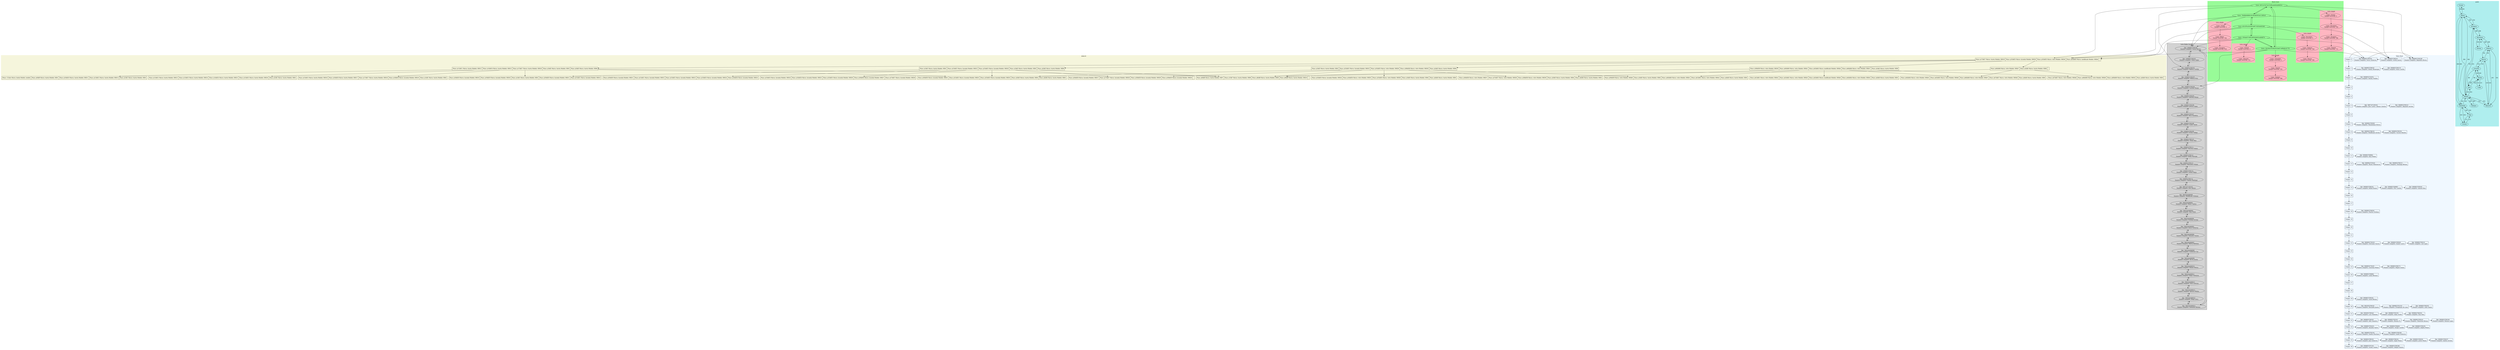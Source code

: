 digraph BlockChain{
subgraph cluster_hash{
style = filled
color=aliceblue
label="Tabla Hash"
0 [ shape = box label = "Origen: 0" ]
0 -> "3000853708101"
"3000853708101" [shape = box label = "Dpi: 3000853708101
Nombre completo: Surely Juarez"]
"3000853708101" -> "3000853700701"
"3000853700701" [shape = box label = "Dpi: 3000853700701
Nombre completo: Oscar Gutierrez"]
"3000853700701" -> "3000853700109"
"3000853700109" [shape = box label = "Dpi: 3000853700109
Nombre completo: Alejandra Rivera"]
{rank = same; 0; "3000853708101"; "3000853700701"; "3000853700109"; }
0 -> 1
1 [ shape = box label = "Origen: 1" ]
1 -> "3000853709101"
"3000853709101" [shape = box label = "Dpi: 3000853709101
Nombre completo: Ashley Boanerges"]
"3000853709101" -> "3000853700110"
"3000853700110" [shape = box label = "Dpi: 3000853700110
Nombre completo: Paola Castillo"]
{rank = same; 1; "3000853709101"; "3000853700110"; }
1 -> 2
2 [ shape = box label = "Origen: 2" ]
2 -> "3000853710101"
"3000853710101" [shape = box label = "Dpi: 3000853710101
Nombre completo: Shirley Pinillos"]
{rank = same; 2; "3000853710101"; }
2 -> 3
3 [ shape = box label = "Origen: 3" ]
3 -> 4
4 [ shape = box label = "Origen: 4" ]
4 -> 5
5 [ shape = box label = "Origen: 5" ]
5 -> "2897107230101"
"2897107230101" [shape = box label = "Dpi: 2897107230101
Nombre completo: Jose Carlos I Alonzo Colocho"]
"2897107230101" -> "3000853700151"
"3000853700151" [shape = box label = "Dpi: 3000853700151
Nombre completo: Alejandro Arriola"]
{rank = same; 5; "2897107230101"; "3000853700151"; }
5 -> 6
6 [ shape = box label = "Origen: 6" ]
6 -> 7
7 [ shape = box label = "Origen: 7" ]
7 -> "3000853700301"
"3000853700301" [shape = box label = "Dpi: 3000853700301
Nombre completo: Maximiliano Rivera"]
{rank = same; 7; "3000853700301"; }
7 -> 8
8 [ shape = box label = "Origen: 8" ]
8 -> "3000853790101"
"3000853790101" [shape = box label = "Dpi: 3000853790101
Nombre completo: Modificado Arriola"]
"3000853790101" -> "3000853700191"
"3000853700191" [shape = box label = "Dpi: 3000853700191
Nombre completo: Ulysses Benitez"]
{rank = same; 8; "3000853790101"; "3000853700191"; }
8 -> 9
9 [ shape = box label = "Origen: 9" ]
9 -> 10
10 [ shape = box label = "Origen: 10" ]
10 -> 11
11 [ shape = box label = "Origen: 11" ]
11 -> "3000853700601"
"3000853700601" [shape = box label = "Dpi: 3000853700601
Nombre completo: Raul Pelaez"]
{rank = same; 11; "3000853700601"; }
11 -> 12
12 [ shape = box label = "Origen: 12" ]
12 -> "3000853720101"
"3000853720101" [shape = box label = "Dpi: 3000853720101
Nombre completo: Mynor Montserrat"]
"3000853720101" -> "3000853700121"
"3000853700121" [shape = box label = "Dpi: 3000853700121
Nombre completo: Dominga Retana"]
{rank = same; 12; "3000853720101"; "3000853700121"; }
12 -> 13
13 [ shape = box label = "Origen: 13" ]
13 -> 14
14 [ shape = box label = "Origen: 14" ]
14 -> 15
15 [ shape = box label = "Origen: 15" ]
15 -> "3000853760101"
"3000853760101" [shape = box label = "Dpi: 3000853760101
Nombre completo: Rafael Ruano"]
"3000853760101" -> "3000853700901"
"3000853700901" [shape = box label = "Dpi: 3000853700901
Nombre completo: Flor Castillo"]
"3000853700901" -> "3000853700161"
"3000853700161" [shape = box label = "Dpi: 3000853700161
Nombre completo: Samuel Ruiz"]
{rank = same; 15; "3000853760101"; "3000853700901"; "3000853700161"; }
15 -> 16
16 [ shape = box label = "Origen: 16" ]
16 -> 17
17 [ shape = box label = "Origen: 17" ]
17 -> 18
18 [ shape = box label = "Origen: 18" ]
18 -> "3000853700201"
"3000853700201" [shape = box label = "Dpi: 3000853700201
Nombre completo: Pancho Orellana"]
{rank = same; 18; "3000853700201"; }
18 -> 19
19 [ shape = box label = "Origen: 19" ]
19 -> 20
20 [ shape = box label = "Origen: 20" ]
20 -> 21
21 [ shape = box label = "Origen: 21" ]
21 -> 22
22 [ shape = box label = "Origen: 22" ]
22 -> "3000853730101"
"3000853730101" [shape = box label = "Dpi: 3000853730101
Nombre completo: Geovanni Chavez"]
"3000853730101" -> "3000853700501"
"3000853700501" [shape = box label = "Dpi: 3000853700501
Nombre completo: Daniel Castro"]
"3000853700501" -> "3000853700131"
"3000853700131" [shape = box label = "Dpi: 3000853700131
Nombre completo: Luli Lopez"]
{rank = same; 22; "3000853730101"; "3000853700501"; "3000853700131"; }
22 -> 23
23 [ shape = box label = "Origen: 23" ]
23 -> 24
24 [ shape = box label = "Origen: 24" ]
24 -> 25
25 [ shape = box label = "Origen: 25" ]
25 -> "3000853770101"
"3000853770101" [shape = box label = "Dpi: 3000853770101
Nombre completo: Christian Pelaez"]
"3000853770101" -> "3000853700171"
"3000853700171" [shape = box label = "Dpi: 3000853700171
Nombre completo: Miguel Gomez"]
{rank = same; 25; "3000853770101"; "3000853700171"; }
25 -> 26
26 [ shape = box label = "Origen: 26" ]
26 -> "3000853700801"
"3000853700801" [shape = box label = "Dpi: 3000853700801
Nombre completo: Linda Retana2"]
{rank = same; 26; "3000853700801"; }
26 -> 27
27 [ shape = box label = "Origen: 27" ]
27 -> 28
28 [ shape = box label = "Origen: 28" ]
28 -> 29
29 [ shape = box label = "Origen: 29" ]
29 -> "3000853700101"
"3000853700101" [shape = box label = "Dpi: 3000853700101
Nombre completo: Susel Retana"]
{rank = same; 29; "3000853700101"; }
29 -> 30
30 [ shape = box label = "Origen: 30" ]
30 -> "3001853700101"
"3001853700101" [shape = box label = "Dpi: 3001853700101
Nombre completo: Hernaldo Juarez"]
"3001853700101" -> "3000853701101"
"3000853701101" [shape = box label = "Dpi: 3000853701101
Nombre completo: Estephanie De Leon"]
"3000853701101" -> "3000853700102"
"3000853700102" [shape = box label = "Dpi: 3000853700102
Nombre completo: Leila Gomez"]
{rank = same; 30; "3001853700101"; "3000853701101"; "3000853700102"; }
30 -> 31
31 [ shape = box label = "Origen: 31" ]
31 -> "3002853700101"
"3002853700101" [shape = box label = "Dpi: 3002853700101
Nombre completo: Luis Filomeno"]
"3002853700101" -> "3000853702101"
"3000853702101" [shape = box label = "Dpi: 3000853702101
Nombre completo: Alany Ixchel"]
"3000853702101" -> "3000853700103"
"3000853700103" [shape = box label = "Dpi: 3000853700103
Nombre completo: Emy Ruiz"]
{rank = same; 31; "3002853700101"; "3000853702101"; "3000853700103"; }
31 -> 32
32 [ shape = box label = "Origen: 32" ]
32 -> "3000853740101"
"3000853740101" [shape = box label = "Dpi: 3000853740101
Nombre completo: Alex Sanabria"]
"3000853740101" -> "3000853703101"
"3000853703101" [shape = box label = "Dpi: 3000853703101
Nombre completo: Roxana Pu"]
"3000853703101" -> "3000853700141"
"3000853700141" [shape = box label = "Dpi: 3000853700141
Nombre completo: Sebastian Retana"]
"3000853700141" -> "3000853700104"
"3000853700104" [shape = box label = "Dpi: 3000853700104
Nombre completo: Roxana Lopez"]
{rank = same; 32; "3000853740101"; "3000853703101"; "3000853700141"; "3000853700104"; }
32 -> 33
33 [ shape = box label = "Origen: 33" ]
33 -> "3000853704101"
"3000853704101" [shape = box label = "Dpi: 3000853704101
Nombre completo: Amanda Taylor"]
"3000853704101" -> "3000853700401"
"3000853700401" [shape = box label = "Dpi: 3000853700401
Nombre completo: Sergio Castillo"]
"3000853700401" -> "3000853700105"
"3000853700105" [shape = box label = "Dpi: 3000853700105
Nombre completo: Angela Pelaez"]
{rank = same; 33; "3000853704101"; "3000853700401"; "3000853700105"; }
33 -> 34
34 [ shape = box label = "Origen: 34" ]
34 -> "3000853705101"
"3000853705101" [shape = box label = "Dpi: 3000853705101
Nombre completo: Sandra Martinez"]
"3000853705101" -> "3000853700106"
"3000853700106" [shape = box label = "Dpi: 3000853700106
Nombre completo: Isabel Gutierrez"]
{rank = same; 34; "3000853705101"; "3000853700106"; }
34 -> 35
35 [ shape = box label = "Origen: 35" ]
35 -> "3000853780101"
"3000853780101" [shape = box label = "Dpi: 3000853780101
Nombre completo: Jian Gutierrez"]
"3000853780101" -> "3000853706101"
"3000853706101" [shape = box label = "Dpi: 3000853706101
Nombre completo: Angel Pelaez"]
"3000853706101" -> "3000853700181"
"3000853700181" [shape = box label = "Dpi: 3000853700181
Nombre completo: Javier Pelaez"]
"3000853700181" -> "3000853700107"
"3000853700107" [shape = box label = "Dpi: 3000853700107
Nombre completo: Andrea Arriola"]
{rank = same; 35; "3000853780101"; "3000853706101"; "3000853700181"; "3000853700107"; }
35 -> 36
36 [ shape = box label = "Origen: 36" ]
36 -> "3000853707101"
"3000853707101" [shape = box label = "Dpi: 3000853707101
Nombre completo: Susely Gomez"]
"3000853707101" -> "3000853700108"
"3000853700108" [shape = box label = "Dpi: 3000853700108
Nombre completo: Abigail Solares"]
{rank = same; 36; "3000853707101"; "3000853700108"; }
}
subgraph cluster_doble{
style=filled
label="Lista Doble Circular"
Color=aquamarine
"1000853700100" [label = "Dpi: 1000853700100
Nombre completo: Susan Retana"]
"1000853700100" -> "1000853700101"
"1000853700101" [label = "Dpi: 1000853700101
Nombre completo: Sonia Lopez"]
"1000853700101" -> "1000853700102"
"1000853700102" [label = "Dpi: 1000853700102
Nombre completo: Rebeca Castillo"]
"1000853700102" -> "1000853700103"
"1000853700103" [label = "Dpi: 1000853700103
Nombre completo: Melissa Pirir"]
"1000853700103" -> "1000853700104"
"1000853700104" [label = "Dpi: 1000853700104
Nombre completo: Lourdes Ruano"]
"1000853700104" -> "1000853700105"
"1000853700105" [label = "Dpi: 1000853700105
Nombre completo: Gabriela Pelaez"]
"1000853700105" -> "1000853700106"
"1000853700106" [label = "Dpi: 1000853700106
Nombre completo: Jessica Lopez"]
"1000853700106" -> "1000853700107"
"1000853700107" [label = "Dpi: 1000853700107
Nombre completo: Rosa Sanabria"]
"1000853700107" -> "1000853700108"
"1000853700108" [label = "Dpi: 1000853700108
Nombre completo: Isabel Taylor"]
"1000853700108" -> "1000853700109"
"1000853700109" [label = "Dpi: 1000853700109
Nombre completo: Evelyn Vallejo"]
"1000853700109" -> "1000853700110"
"1000853700110" [label = "Dpi: 1000853700110
Nombre completo: Sindy Ruiz"]
"1000853700110" -> "1000853700111"
"1000853700111" [label = "Dpi: 1000853700111
Nombre completo: Marcela Gomez"]
"1000853700111" -> "1000853700112"
"1000853700112" [label = "Dpi: 1000853700112
Nombre completo: Heidy Hurtado"]
"1000853700112" -> "1000853700113"
"1000853700113" [label = "Dpi: 1000853700113
Nombre completo: Alexandra Solano"]
"1000853700113" -> "1000853700114"
"1000853700114" [label = "Dpi: 1000853700114
Nombre completo: Leonor Rojas"]
"1000853700114" -> "1000853700115"
"1000853700115" [label = "Dpi: 1000853700115
Nombre completo: Fabiola Madrigal"]
"1000853700115" -> "2897107230102"
"2897107230102" [label = "Dpi: 2897107230102
Nombre completo: Jose Alonzo"]
"2897107230102" -> "7805544360000"
"7805544360000" [label = "Dpi: 7805544360000
Nombre completo: Modificado Ordonez"]
"7805544360000" -> "7805544360002"
"7805544360002" [label = "Dpi: 7805544360002
Nombre completo: Henry Galicia"]
"7805544360002" -> "7805544360003"
"7805544360003" [label = "Dpi: 7805544360003
Nombre completo: Alan Donis"]
"7805544360003" -> "7805544360004"
"7805544360004" [label = "Dpi: 7805544360004
Nombre completo: Esteban Arriola"]
"7805544360004" -> "7805544360005"
"7805544360005" [label = "Dpi: 7805544360005
Nombre completo: Josue Gutierrez"]
"7805544360005" -> "7805544360006"
"7805544360006" [label = "Dpi: 7805544360006
Nombre completo: Eduardo Chavez"]
"7805544360006" -> "7805544360007"
"7805544360007" [label = "Dpi: 7805544360007
Nombre completo: Melvin Belteton"]
"7805544360007" -> "7805544360008"
"7805544360008" [label = "Dpi: 7805544360008
Nombre completo: Guillermo Cux"]
"7805544360008" -> "7805544360009"
"7805544360009" [label = "Dpi: 7805544360009
Nombre completo: Byron Juarez"]
"7805544360009" -> "7805544360010"
"7805544360010" [label = "Dpi: 7805544360010
Nombre completo: Mainor Rivera"]
"7805544360010" -> "7805544360011"
"7805544360011" [label = "Dpi: 7805544360011
Nombre completo: Edgar Samayoa"]
"7805544360011" -> "7805544360012"
"7805544360012" [label = "Dpi: 7805544360012
Nombre completo: Yerit Guevara"]
"7805544360012" -> "7805544360013"
"7805544360013" [label = "Dpi: 7805544360013
Nombre completo: Ignacio Molina"]
"7805544360013" -> "7805544360014"
"7805544360014" [label = "Dpi: 7805544360014
Nombre completo: Diego Leiva"]
"7805544360014" -> "7805544360015"
"7805544360015" [label = "Dpi: 7805544360015
Nombre completo: Leonardo Moreno"]
"7805544360015" -> "1000853700100"
"1000853700100" -> "7805544360015"
"7805544360015" -> "7805544360014"
"7805544360014" -> "7805544360013"
"7805544360013" -> "7805544360012"
"7805544360012" -> "7805544360011"
"7805544360011" -> "7805544360010"
"7805544360010" -> "7805544360009"
"7805544360009" -> "7805544360008"
"7805544360008" -> "7805544360007"
"7805544360007" -> "7805544360006"
"7805544360006" -> "7805544360005"
"7805544360005" -> "7805544360004"
"7805544360004" -> "7805544360003"
"7805544360003" -> "7805544360002"
"7805544360002" -> "7805544360000"
"7805544360000" -> "2897107230102"
"2897107230102" -> "1000853700115"
"1000853700115" -> "1000853700114"
"1000853700114" -> "1000853700113"
"1000853700113" -> "1000853700112"
"1000853700112" -> "1000853700111"
"1000853700111" -> "1000853700110"
"1000853700110" -> "1000853700109"
"1000853700109" -> "1000853700108"
"1000853700108" -> "1000853700107"
"1000853700107" -> "1000853700106"
"1000853700106" -> "1000853700105"
"1000853700105" -> "1000853700104"
"1000853700104" -> "1000853700103"
"1000853700103" -> "1000853700102"
"1000853700102" -> "1000853700101"
"1000853700101" -> "1000853700100"
}
subgraph cluster_arbolB{
style=filled
label="Arbol B"
color=beige
"Estructuras.NodoAB@6e7bb75b" [shape = record label = "<p17lAf17>Placa: p17lAf17
 Marca: toyota
 Modelo: MM18|<p25lAf25>Placa: p25lAf25
 Marca: hyundai
 Modelo: MM26|<p35lAf35>Placa: p35lAf35
 Marca: volvo
 Modelo: MM36|<p43lAf43>Placa: p43lAf43
 Marca: modificado
 Modelo: MM44|"]
"Estructuras.NodoAB@6e7bb75b" -> "Estructuras.NodoAB@27527abb"
"Estructuras.NodoAB@27527abb" [shape = record label = "<p11lAf11>Placa: p11lAf11
 Marca: toyota
 Modelo: MM12|<p14lAf14>Placa: p14lAf14
 Marca: toyota
 Modelo: MM15|<p17lAf17>Placa: p17lAf17
 Marca: toyota
 Modelo: MM18|<p2lAf2>Placa: p2lAf2
 Marca: toyota
 Modelo: MM3|<p5lAf5>Placa: p5lAf5
 Marca: toyota
 Modelo: MM6"]
"Estructuras.NodoAB@27527abb" -> "Estructuras.NodoAB@34fcfa0d"
"Estructuras.NodoAB@34fcfa0d" [shape = record label = "<123abc>Placa: 123abc
 Marca: honda
 Modelo: modelo|<p0lAf0>Placa: p0lAf0
 Marca: toyota
 Modelo: MM1|<p10lAf10>Placa: p10lAf10
 Marca: toyota
 Modelo: MM11|<p12lAf12>Placa: p12lAf12
 Marca: toyota
 Modelo: MM13|<p1lAf1>Placa: p1lAf1
 Marca: toyota
 Modelo: MM2"]
"Estructuras.NodoAB@27527abb" -> "Estructuras.NodoAB@20fc1226"
"Estructuras.NodoAB@20fc1226" [shape = record label = "<p12lAf12>Placa: p12lAf12
 Marca: toyota
 Modelo: MM13|<p13lAf13>Placa: p13lAf13
 Marca: toyota
 Modelo: MM14|<p14lAf14>Placa: p14lAf14
 Marca: toyota
 Modelo: MM15|<p15lAf15>Placa: p15lAf15
 Marca: toyota
 Modelo: MM16|<p1lAf1>Placa: p1lAf1
 Marca: toyota
 Modelo: MM2"]
"Estructuras.NodoAB@27527abb" -> "Estructuras.NodoAB@138eb80d"
"Estructuras.NodoAB@138eb80d" [shape = record label = "<p15lAf15>Placa: p15lAf15
 Marca: toyota
 Modelo: MM16|<p16lAf16>Placa: p16lAf16
 Marca: toyota
 Modelo: MM17|<p17lAf17>Placa: p17lAf17
 Marca: toyota
 Modelo: MM18|<p18lAf18>Placa: p18lAf18
 Marca: hyundai
 Modelo: MM19|<p1lAf1>Placa: p1lAf1
 Marca: toyota
 Modelo: MM2"]
"Estructuras.NodoAB@27527abb" -> "Estructuras.NodoAB@27bd8f65"
"Estructuras.NodoAB@27bd8f65" [shape = record label = "<p18lAf18>Placa: p18lAf18
 Marca: hyundai
 Modelo: MM19|<p19lAf19>Placa: p19lAf19
 Marca: hyundai
 Modelo: MM20|<p1lAf1>Placa: p1lAf1
 Marca: toyota
 Modelo: MM2|<p20lAf20>Placa: p20lAf20
 Marca: hyundai
 Modelo: MM21|<p21lAf21>Placa: p21lAf21
 Marca: hyundai
 Modelo: MM22"]
"Estructuras.NodoAB@27527abb" -> "Estructuras.NodoAB@7442350d"
"Estructuras.NodoAB@7442350d" [shape = record label = "<p30lAf30>Placa: p30lAf30
 Marca: hyundai
 Modelo: MM31|<p31lAf31>Placa: p31lAf31
 Marca: hyundai
 Modelo: MM32|<p32lAf32>Placa: p32lAf32
 Marca: hyundai
 Modelo: MM33|<p3lAf3>Placa: p3lAf3
 Marca: toyota
 Modelo: MM4|<p4lAf4>Placa: p4lAf4
 Marca: toyota
 Modelo: MM5"]
"Estructuras.NodoAB@27527abb" -> "Estructuras.NodoAB@34ef6481"
"Estructuras.NodoAB@34ef6481" [shape = record label = "<p6lAf6>Placa: p6lAf6
 Marca: toyota
 Modelo: MM7|<p7lAf7>Placa: p7lAf7
 Marca: toyota
 Modelo: MM8|<p8lAf8>Placa: p8lAf8
 Marca: toyota
 Modelo: MM9|<p9lAf9>Placa: p9lAf9
 Marca: toyota
 Modelo: MM10|"]
"Estructuras.NodoAB@6e7bb75b" -> "Estructuras.NodoAB@5247fcc1"
"Estructuras.NodoAB@5247fcc1" [shape = record label = "<p1lAf1>Placa: p1lAf1
 Marca: toyota
 Modelo: MM2|<p22lAf22>Placa: p22lAf22
 Marca: hyundai
 Modelo: MM23|<p25lAf25>Placa: p25lAf25
 Marca: hyundai
 Modelo: MM26|<p2lAf2>Placa: p2lAf2
 Marca: toyota
 Modelo: MM3|<p5lAf5>Placa: p5lAf5
 Marca: toyota
 Modelo: MM6"]
"Estructuras.NodoAB@5247fcc1" -> "Estructuras.NodoAB@27bd8f65"
"Estructuras.NodoAB@27bd8f65" [shape = record label = "<p18lAf18>Placa: p18lAf18
 Marca: hyundai
 Modelo: MM19|<p19lAf19>Placa: p19lAf19
 Marca: hyundai
 Modelo: MM20|<p1lAf1>Placa: p1lAf1
 Marca: toyota
 Modelo: MM2|<p20lAf20>Placa: p20lAf20
 Marca: hyundai
 Modelo: MM21|<p21lAf21>Placa: p21lAf21
 Marca: hyundai
 Modelo: MM22"]
"Estructuras.NodoAB@5247fcc1" -> "Estructuras.NodoAB@194a874b"
"Estructuras.NodoAB@194a874b" [shape = record label = "<p20lAf20>Placa: p20lAf20
 Marca: hyundai
 Modelo: MM21|<p21lAf21>Placa: p21lAf21
 Marca: hyundai
 Modelo: MM22|<p22lAf22>Placa: p22lAf22
 Marca: hyundai
 Modelo: MM23|<p23lAf23>Placa: p23lAf23
 Marca: hyundai
 Modelo: MM24|<p24lAf24>Placa: p24lAf24
 Marca: hyundai
 Modelo: MM25"]
"Estructuras.NodoAB@5247fcc1" -> "Estructuras.NodoAB@7c453332"
"Estructuras.NodoAB@7c453332" [shape = record label = "<p23lAf23>Placa: p23lAf23
 Marca: hyundai
 Modelo: MM24|<p24lAf24>Placa: p24lAf24
 Marca: hyundai
 Modelo: MM25|<p25lAf25>Placa: p25lAf25
 Marca: hyundai
 Modelo: MM26|<p26lAf26>Placa: p26lAf26
 Marca: hyundai
 Modelo: MM27|<p27lAf27>Placa: p27lAf27
 Marca: hyundai
 Modelo: MM28"]
"Estructuras.NodoAB@5247fcc1" -> "Estructuras.NodoAB@33c18b57"
"Estructuras.NodoAB@33c18b57" [shape = record label = "<p26lAf26>Placa: p26lAf26
 Marca: hyundai
 Modelo: MM27|<p27lAf27>Placa: p27lAf27
 Marca: hyundai
 Modelo: MM28|<p28lAf28>Placa: p28lAf28
 Marca: hyundai
 Modelo: MM29|<p29lAf29>Placa: p29lAf29
 Marca: hyundai
 Modelo: MM30|"]
"Estructuras.NodoAB@5247fcc1" -> "Estructuras.NodoAB@7442350d"
"Estructuras.NodoAB@7442350d" [shape = record label = "<p30lAf30>Placa: p30lAf30
 Marca: hyundai
 Modelo: MM31|<p31lAf31>Placa: p31lAf31
 Marca: hyundai
 Modelo: MM32|<p32lAf32>Placa: p32lAf32
 Marca: hyundai
 Modelo: MM33|<p3lAf3>Placa: p3lAf3
 Marca: toyota
 Modelo: MM4|<p4lAf4>Placa: p4lAf4
 Marca: toyota
 Modelo: MM5"]
"Estructuras.NodoAB@5247fcc1" -> "Estructuras.NodoAB@34ef6481"
"Estructuras.NodoAB@34ef6481" [shape = record label = "<p6lAf6>Placa: p6lAf6
 Marca: toyota
 Modelo: MM7|<p7lAf7>Placa: p7lAf7
 Marca: toyota
 Modelo: MM8|<p8lAf8>Placa: p8lAf8
 Marca: toyota
 Modelo: MM9|<p9lAf9>Placa: p9lAf9
 Marca: toyota
 Modelo: MM10|"]
"Estructuras.NodoAB@6e7bb75b" -> "Estructuras.NodoAB@5e8dc81a"
"Estructuras.NodoAB@5e8dc81a" [shape = record label = "<p2lAf2>Placa: p2lAf2
 Marca: toyota
 Modelo: MM3|<p32lAf32>Placa: p32lAf32
 Marca: hyundai
 Modelo: MM33|<p35lAf35>Placa: p35lAf35
 Marca: volvo
 Modelo: MM36|<p38lAf38>Placa: p38lAf38
 Marca: volvo
 Modelo: MM39|<p5lAf5>Placa: p5lAf5
 Marca: toyota
 Modelo: MM6"]
"Estructuras.NodoAB@5e8dc81a" -> "Estructuras.NodoAB@33c18b57"
"Estructuras.NodoAB@33c18b57" [shape = record label = "<p26lAf26>Placa: p26lAf26
 Marca: hyundai
 Modelo: MM27|<p27lAf27>Placa: p27lAf27
 Marca: hyundai
 Modelo: MM28|<p28lAf28>Placa: p28lAf28
 Marca: hyundai
 Modelo: MM29|<p29lAf29>Placa: p29lAf29
 Marca: hyundai
 Modelo: MM30|"]
"Estructuras.NodoAB@5e8dc81a" -> "Estructuras.NodoAB@7442350d"
"Estructuras.NodoAB@7442350d" [shape = record label = "<p30lAf30>Placa: p30lAf30
 Marca: hyundai
 Modelo: MM31|<p31lAf31>Placa: p31lAf31
 Marca: hyundai
 Modelo: MM32|<p32lAf32>Placa: p32lAf32
 Marca: hyundai
 Modelo: MM33|<p3lAf3>Placa: p3lAf3
 Marca: toyota
 Modelo: MM4|<p4lAf4>Placa: p4lAf4
 Marca: toyota
 Modelo: MM5"]
"Estructuras.NodoAB@5e8dc81a" -> "Estructuras.NodoAB@13b06c5f"
"Estructuras.NodoAB@13b06c5f" [shape = record label = "<p33lAf33>Placa: p33lAf33
 Marca: hyundai
 Modelo: MM34|<p34lAf34>Placa: p34lAf34
 Marca: volvo
 Modelo: MM35|<p35lAf35>Placa: p35lAf35
 Marca: volvo
 Modelo: MM36|<p3lAf3>Placa: p3lAf3
 Marca: toyota
 Modelo: MM4|<p4lAf4>Placa: p4lAf4
 Marca: toyota
 Modelo: MM5"]
"Estructuras.NodoAB@5e8dc81a" -> "Estructuras.NodoAB@46b911b8"
"Estructuras.NodoAB@46b911b8" [shape = record label = "<p36lAf36>Placa: p36lAf36
 Marca: volvo
 Modelo: MM37|<p37lAf37>Placa: p37lAf37
 Marca: volvo
 Modelo: MM38|<p38lAf38>Placa: p38lAf38
 Marca: volvo
 Modelo: MM39|<p3lAf3>Placa: p3lAf3
 Marca: toyota
 Modelo: MM4|<p4lAf4>Placa: p4lAf4
 Marca: toyota
 Modelo: MM5"]
"Estructuras.NodoAB@5e8dc81a" -> "Estructuras.NodoAB@799da10b"
"Estructuras.NodoAB@799da10b" [shape = record label = "<p39lAf39>Placa: p39lAf39
 Marca: volvo
 Modelo: MM40|<p3lAf3>Placa: p3lAf3
 Marca: toyota
 Modelo: MM4|<p40lAf40>Placa: p40lAf40
 Marca: volvo
 Modelo: MM41|<p41lAf41>Placa: p41lAf41
 Marca: volvo
 Modelo: MM42|<p4lAf4>Placa: p4lAf4
 Marca: toyota
 Modelo: MM5"]
"Estructuras.NodoAB@5e8dc81a" -> "Estructuras.NodoAB@34ef6481"
"Estructuras.NodoAB@34ef6481" [shape = record label = "<p6lAf6>Placa: p6lAf6
 Marca: toyota
 Modelo: MM7|<p7lAf7>Placa: p7lAf7
 Marca: toyota
 Modelo: MM8|<p8lAf8>Placa: p8lAf8
 Marca: toyota
 Modelo: MM9|<p9lAf9>Placa: p9lAf9
 Marca: toyota
 Modelo: MM10|"]
"Estructuras.NodoAB@6e7bb75b" -> "Estructuras.NodoAB@49607b3a"
"Estructuras.NodoAB@49607b3a" [shape = record label = "<p38lAf38>Placa: p38lAf38
 Marca: volvo
 Modelo: MM39|<p40lAf40>Placa: p40lAf40
 Marca: volvo
 Modelo: MM41|<p43lAf43>Placa: p43lAf43
 Marca: modificado
 Modelo: MM44|<p46lAf46>Placa: p46lAf46
 Marca: volvo
 Modelo: MM47|<p5lAf5>Placa: p5lAf5
 Marca: toyota
 Modelo: MM6"]
"Estructuras.NodoAB@49607b3a" -> "Estructuras.NodoAB@46b911b8"
"Estructuras.NodoAB@46b911b8" [shape = record label = "<p36lAf36>Placa: p36lAf36
 Marca: volvo
 Modelo: MM37|<p37lAf37>Placa: p37lAf37
 Marca: volvo
 Modelo: MM38|<p38lAf38>Placa: p38lAf38
 Marca: volvo
 Modelo: MM39|<p3lAf3>Placa: p3lAf3
 Marca: toyota
 Modelo: MM4|<p4lAf4>Placa: p4lAf4
 Marca: toyota
 Modelo: MM5"]
"Estructuras.NodoAB@49607b3a" -> "Estructuras.NodoAB@799da10b"
"Estructuras.NodoAB@799da10b" [shape = record label = "<p39lAf39>Placa: p39lAf39
 Marca: volvo
 Modelo: MM40|<p3lAf3>Placa: p3lAf3
 Marca: toyota
 Modelo: MM4|<p40lAf40>Placa: p40lAf40
 Marca: volvo
 Modelo: MM41|<p41lAf41>Placa: p41lAf41
 Marca: volvo
 Modelo: MM42|<p4lAf4>Placa: p4lAf4
 Marca: toyota
 Modelo: MM5"]
"Estructuras.NodoAB@49607b3a" -> "Estructuras.NodoAB@592234dd"
"Estructuras.NodoAB@592234dd" [shape = record label = "<p41lAf41>Placa: p41lAf41
 Marca: volvo
 Modelo: MM42|<p42lAf42>Placa: p42lAf42
 Marca: volvo
 Modelo: MM43|<p43lAf43>Placa: p43lAf43
 Marca: modificado
 Modelo: MM44|<p44lAf44>Placa: p44lAf44
 Marca: volvo
 Modelo: MM45|<p4lAf4>Placa: p4lAf4
 Marca: toyota
 Modelo: MM5"]
"Estructuras.NodoAB@49607b3a" -> "Estructuras.NodoAB@5718ca90"
"Estructuras.NodoAB@5718ca90" [shape = record label = "<p44lAf44>Placa: p44lAf44
 Marca: volvo
 Modelo: MM45|<p45lAf45>Placa: p45lAf45
 Marca: volvo
 Modelo: MM46|<p46lAf46>Placa: p46lAf46
 Marca: volvo
 Modelo: MM47|<p47lAf47>Placa: p47lAf47
 Marca: volvo
 Modelo: MM48|<p4lAf4>Placa: p4lAf4
 Marca: toyota
 Modelo: MM5"]
"Estructuras.NodoAB@49607b3a" -> "Estructuras.NodoAB@4319bc81"
"Estructuras.NodoAB@4319bc81" [shape = record label = "<p47lAf47>Placa: p47lAf47
 Marca: volvo
 Modelo: MM48|<p48lAf48>Placa: p48lAf48
 Marca: volvo
 Modelo: MM49|<p49lAf49>Placa: p49lAf49
 Marca: volvo
 Modelo: MM50|<p4lAf4>Placa: p4lAf4
 Marca: toyota
 Modelo: MM5|"]
"Estructuras.NodoAB@49607b3a" -> "Estructuras.NodoAB@34ef6481"
"Estructuras.NodoAB@34ef6481" [shape = record label = "<p6lAf6>Placa: p6lAf6
 Marca: toyota
 Modelo: MM7|<p7lAf7>Placa: p7lAf7
 Marca: toyota
 Modelo: MM8|<p8lAf8>Placa: p8lAf8
 Marca: toyota
 Modelo: MM9|<p9lAf9>Placa: p9lAf9
 Marca: toyota
 Modelo: MM10|"]
"Estructuras.NodoAB@6e7bb75b" -> "Estructuras.NodoAB@9eaa673"
"Estructuras.NodoAB@9eaa673" [shape = record label = "<p46lAf46>Placa: p46lAf46
 Marca: volvo
 Modelo: MM47|<p5lAf5>Placa: p5lAf5
 Marca: toyota
 Modelo: MM6|"]
"Estructuras.NodoAB@9eaa673" -> "Estructuras.NodoAB@5718ca90"
"Estructuras.NodoAB@5718ca90" [shape = record label = "<p44lAf44>Placa: p44lAf44
 Marca: volvo
 Modelo: MM45|<p45lAf45>Placa: p45lAf45
 Marca: volvo
 Modelo: MM46|<p46lAf46>Placa: p46lAf46
 Marca: volvo
 Modelo: MM47|<p47lAf47>Placa: p47lAf47
 Marca: volvo
 Modelo: MM48|<p4lAf4>Placa: p4lAf4
 Marca: toyota
 Modelo: MM5"]
"Estructuras.NodoAB@9eaa673" -> "Estructuras.NodoAB@4319bc81"
"Estructuras.NodoAB@4319bc81" [shape = record label = "<p47lAf47>Placa: p47lAf47
 Marca: volvo
 Modelo: MM48|<p48lAf48>Placa: p48lAf48
 Marca: volvo
 Modelo: MM49|<p49lAf49>Placa: p49lAf49
 Marca: volvo
 Modelo: MM50|<p4lAf4>Placa: p4lAf4
 Marca: toyota
 Modelo: MM5|"]
"Estructuras.NodoAB@9eaa673" -> "Estructuras.NodoAB@34ef6481"
"Estructuras.NodoAB@34ef6481" [shape = record label = "<p6lAf6>Placa: p6lAf6
 Marca: toyota
 Modelo: MM7|<p7lAf7>Placa: p7lAf7
 Marca: toyota
 Modelo: MM8|<p8lAf8>Placa: p8lAf8
 Marca: toyota
 Modelo: MM9|<p9lAf9>Placa: p9lAf9
 Marca: toyota
 Modelo: MM10|"]
}
subgraph cluster_block{label="Block chain"style=filled
color=palegreen"Estructuras.NodoL@6ebb85f7" [label = "Llave: b915c52b74c325ff3a4e844a84641e"]
"Estructuras.NodoL@6ebb85f7" -> "Estructuras.NodoL@74100f2b"
"Estructuras.NodoL@6ebb85f7" -> "3000853700109"
"Estructuras.NodoL@6ebb85f7" -> "1000853700102"
"Estructuras.NodoL@6ebb85f7" -> "Estructuras.NodoAB@6e7bb75b"
"Estructuras.NodoL@6ebb85f7" -> "Estructuras.NodoLS@74381a31"
subgraph cluster_0{
color=lightpink
style=filled
label="Lista simple""Estructuras.NodoLS@74381a31" [label = "Lugar: Gerona
Tiempo recorrido: 0"]
"Estructuras.NodoLS@74381a31" -> "Estructuras.NodoLS@55fcba5d"
"Estructuras.NodoLS@55fcba5d" [label = "Lugar: Barcelona
Tiempo recorrido: 100"]
"Estructuras.NodoLS@55fcba5d" -> "Estructuras.NodoLS@6c207496"
"Estructuras.NodoLS@6c207496" [label = "Lugar: Zaragoza
Tiempo recorrido: 396"]
"Estructuras.NodoLS@6c207496" -> "Estructuras.NodoLS@5665eab1"
"Estructuras.NodoLS@5665eab1" [label = "Lugar: Madrid
Tiempo recorrido: 721"]
}"Estructuras.NodoL@74100f2b" [label = "Llave: 7fc69b94f66918538cd85953e11d95c0"]
"Estructuras.NodoL@74100f2b" -> "Estructuras.NodoL@c8f90b6"
"Estructuras.NodoL@74100f2b" -> "3000853708101"
"Estructuras.NodoL@74100f2b" -> "1000853700100"
"Estructuras.NodoL@74100f2b" -> "Estructuras.NodoAB@6e7bb75b"
"Estructuras.NodoL@74100f2b" -> "Estructuras.NodoLS@62b88bde"
subgraph cluster_1{
color=lightpink
style=filled
label="Lista simple""Estructuras.NodoLS@62b88bde" [label = "Lugar: Oviedo
Tiempo recorrido: 0"]
"Estructuras.NodoLS@62b88bde" -> "Estructuras.NodoLS@5226eb86"
"Estructuras.NodoLS@5226eb86" [label = "Lugar: Bilbao
Tiempo recorrido: 304"]
"Estructuras.NodoLS@5226eb86" -> "Estructuras.NodoLS@3dcda190"
"Estructuras.NodoLS@3dcda190" [label = "Lugar: Zaragoza
Tiempo recorrido: 628"]
}"Estructuras.NodoL@c8f90b6" [label = "Llave: e61d2f5a5b3482e9971fd26c662b93"]
"Estructuras.NodoL@c8f90b6" -> "Estructuras.NodoL@2918386f"
"Estructuras.NodoL@c8f90b6" -> "3000853708101"
"Estructuras.NodoL@c8f90b6" -> "1000853700100"
"Estructuras.NodoL@c8f90b6" -> "Estructuras.NodoAB@6e7bb75b"
"Estructuras.NodoL@c8f90b6" -> "Estructuras.NodoLS@4404f4fa"
subgraph cluster_2{
color=lightpink
style=filled
label="Lista simple""Estructuras.NodoLS@4404f4fa" [label = "Lugar: Barcelona
Tiempo recorrido: 0"]
"Estructuras.NodoLS@4404f4fa" -> "Estructuras.NodoLS@62c471df"
"Estructuras.NodoLS@62c471df" [label = "Lugar: Valencia
Tiempo recorrido: 349"]
"Estructuras.NodoLS@62c471df" -> "Estructuras.NodoLS@7dbccda"
"Estructuras.NodoLS@7dbccda" [label = "Lugar: Murcia
Tiempo recorrido: 590"]
}"Estructuras.NodoL@2918386f" [label = "Llave: 195dad37c695a9f5fc6d43caafed07e"]
"Estructuras.NodoL@2918386f" -> "Estructuras.NodoL@1b3e9486"
"Estructuras.NodoL@2918386f" -> "3000853700701"
"Estructuras.NodoL@2918386f" -> "1000853700100"
"Estructuras.NodoL@2918386f" -> "Estructuras.NodoAB@6e7bb75b"
"Estructuras.NodoL@2918386f" -> "Estructuras.NodoLS@574a3c90"
subgraph cluster_3{
color=lightpink
style=filled
label="Lista simple""Estructuras.NodoLS@574a3c90" [label = "Lugar: Madrid
Tiempo recorrido: 0"]
"Estructuras.NodoLS@574a3c90" -> "Estructuras.NodoLS@340aa1a7"
"Estructuras.NodoLS@340aa1a7" [label = "Lugar: Albacete
Tiempo recorrido: 251"]
}"Estructuras.NodoL@1b3e9486" [label = "Llave: 3d2c6431916b2052bd57a99e8e1b77f1"]
"Estructuras.NodoL@1b3e9486" -> "Estructuras.NodoL@6ebb85f7"
"Estructuras.NodoL@1b3e9486" -> "3000853700701"
"Estructuras.NodoL@1b3e9486" -> "1000853700104"
"Estructuras.NodoL@1b3e9486" -> "Estructuras.NodoAB@6e7bb75b"
"Estructuras.NodoL@1b3e9486" -> "Estructuras.NodoLS@75816470"
subgraph cluster_4{
color=lightpink
style=filled
label="Lista simple""Estructuras.NodoLS@75816470" [label = "Lugar: Valladolid
Tiempo recorrido: 0"]
"Estructuras.NodoLS@75816470" -> "Estructuras.NodoLS@2c65db06"
"Estructuras.NodoLS@2c65db06" [label = "Lugar: Madrid
Tiempo recorrido: 193"]
"Estructuras.NodoLS@2c65db06" -> "Estructuras.NodoLS@2a4ddca6"
"Estructuras.NodoLS@2a4ddca6" [label = "Lugar: Badajoz
Tiempo recorrido: 596"]
}"Estructuras.NodoL@6ebb85f7" -> "Estructuras.NodoL@1b3e9486"
"Estructuras.NodoL@1b3e9486" -> "Estructuras.NodoL@2918386f"
"Estructuras.NodoL@2918386f" -> "Estructuras.NodoL@c8f90b6"
"Estructuras.NodoL@c8f90b6" -> "Estructuras.NodoL@74100f2b"
"Estructuras.NodoL@74100f2b" -> "Estructuras.NodoL@6ebb85f7"
}
subgraph cluster_grafo{
label="grafo"
style=filled
color=paleturquoise
"Oviedo" [ label = " Oviedo" ]
"Bilbao" [ label = "Bilbao" ]
"Oviedo" -> "Bilbao" [ label = "304"]
"Bilbao" [ label = " Bilbao" ]
"Valladolid" [ label = "Valladolid" ]
"Bilbao" -> "Valladolid" [ label = "280"]
"Madrid" [ label = "Madrid" ]
"Bilbao" -> "Madrid" [ label = "395"]
"Zaragoza" [ label = "Zaragoza" ]
"Bilbao" -> "Zaragoza" [ label = "324"]
"Oviedo" [ label = "Oviedo" ]
"Bilbao" -> "Oviedo" [ label = "304"]
"Coruna" [ label = " Coruna" ]
"Valladolid" [ label = "Valladolid" ]
"Coruna" -> "Valladolid" [ label = "455"]
"Vigo" [ label = "Vigo" ]
"Coruna" -> "Vigo" [ label = "171"]
"Vigo" [ label = " Vigo" ]
"Valladolid" [ label = "Valladolid" ]
"Vigo" -> "Valladolid" [ label = "356"]
"Coruna" [ label = "Coruna" ]
"Vigo" -> "Coruna" [ label = "171"]
"Valladolid" [ label = " Valladolid" ]
"Madrid" [ label = "Madrid" ]
"Valladolid" -> "Madrid" [ label = "193"]
"Vigo" [ label = "Vigo" ]
"Valladolid" -> "Vigo" [ label = "356"]
"Coruna" [ label = "Coruna" ]
"Valladolid" -> "Coruna" [ label = "455"]
"Bilbao" [ label = "Bilbao" ]
"Valladolid" -> "Bilbao" [ label = "280"]
"Badajoz" [ label = " Badajoz" ]
"Madrid" [ label = "Madrid" ]
"Badajoz" -> "Madrid" [ label = "403"]
"Zaragoza" [ label = " Zaragoza" ]
"Barcelona" [ label = "Barcelona" ]
"Zaragoza" -> "Barcelona" [ label = "296"]
"Madrid" [ label = "Madrid" ]
"Zaragoza" -> "Madrid" [ label = "325"]
"Bilbao" [ label = "Bilbao" ]
"Zaragoza" -> "Bilbao" [ label = "324"]
"Gerona" [ label = " Gerona" ]
"Barcelona" [ label = "Barcelona" ]
"Gerona" -> "Barcelona" [ label = "100"]
"Barcelona" [ label = " Barcelona" ]
"Valencia" [ label = "Valencia" ]
"Barcelona" -> "Valencia" [ label = "349"]
"Gerona" [ label = "Gerona" ]
"Barcelona" -> "Gerona" [ label = "100"]
"Zaragoza" [ label = "Zaragoza" ]
"Barcelona" -> "Zaragoza" [ label = "296"]
"Albacete" [ label = " Albacete" ]
"Murcia" [ label = "Murcia" ]
"Albacete" -> "Murcia" [ label = "150"]
"Valencia" [ label = "Valencia" ]
"Albacete" -> "Valencia" [ label = "191"]
"Madrid" [ label = "Madrid" ]
"Albacete" -> "Madrid" [ label = "251"]
"Valencia" [ label = " Valencia" ]
"Murcia" [ label = "Murcia" ]
"Valencia" -> "Murcia" [ label = "241"]
"Albacete" [ label = "Albacete" ]
"Valencia" -> "Albacete" [ label = "191"]
"Barcelona" [ label = "Barcelona" ]
"Valencia" -> "Barcelona" [ label = "349"]
"Madrid" [ label = " Madrid" ]
"Jaen" [ label = "Jaen" ]
"Madrid" -> "Jaen" [ label = "335"]
"Albacete" [ label = "Albacete" ]
"Madrid" -> "Albacete" [ label = "251"]
"Zaragoza" [ label = "Zaragoza" ]
"Madrid" -> "Zaragoza" [ label = "325"]
"Badajoz" [ label = "Badajoz" ]
"Madrid" -> "Badajoz" [ label = "403"]
"Valladolid" [ label = "Valladolid" ]
"Madrid" -> "Valladolid" [ label = "193"]
"Bilbao" [ label = "Bilbao" ]
"Madrid" -> "Bilbao" [ label = "395"]
"Murcia" [ label = " Murcia" ]
"Granada" [ label = "Granada" ]
"Murcia" -> "Granada" [ label = "278"]
"Valencia" [ label = "Valencia" ]
"Murcia" -> "Valencia" [ label = "241"]
"Albacete" [ label = "Albacete" ]
"Murcia" -> "Albacete" [ label = "150"]
"Jaen" [ label = " Jaen" ]
"Sevilla" [ label = "Sevilla" ]
"Jaen" -> "Sevilla" [ label = "242"]
"Granada" [ label = "Granada" ]
"Jaen" -> "Granada" [ label = "99"]
"Madrid" [ label = "Madrid" ]
"Jaen" -> "Madrid" [ label = "335"]
"Granada" [ label = " Granada" ]
"Sevilla" [ label = "Sevilla" ]
"Granada" -> "Sevilla" [ label = "256"]
"Jaen" [ label = "Jaen" ]
"Granada" -> "Jaen" [ label = "99"]
"Murcia" [ label = "Murcia" ]
"Granada" -> "Murcia" [ label = "278"]
"Sevilla" [ label = " Sevilla" ]
"Cadiz" [ label = "Cadiz" ]
"Sevilla" -> "Cadiz" [ label = "125"]
"Granada" [ label = "Granada" ]
"Sevilla" -> "Granada" [ label = "256"]
"Jaen" [ label = "Jaen" ]
"Sevilla" -> "Jaen" [ label = "242"]
"Cadiz" [ label = " Cadiz" ]
"Sevilla" [ label = "Sevilla" ]
"Cadiz" -> "Sevilla" [ label = "125"]
}}